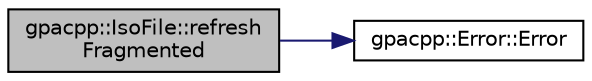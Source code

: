 digraph "gpacpp::IsoFile::refreshFragmented"
{
 // INTERACTIVE_SVG=YES
  edge [fontname="Helvetica",fontsize="10",labelfontname="Helvetica",labelfontsize="10"];
  node [fontname="Helvetica",fontsize="10",shape=record];
  rankdir="LR";
  Node1 [label="gpacpp::IsoFile::refresh\lFragmented",height=0.2,width=0.4,color="black", fillcolor="grey75", style="filled", fontcolor="black"];
  Node1 -> Node2 [color="midnightblue",fontsize="10",style="solid",fontname="Helvetica"];
  Node2 [label="gpacpp::Error::Error",height=0.2,width=0.4,color="black", fillcolor="white", style="filled",URL="$classgpacpp_1_1_error.html#ac371ade2901117e0aad7fad6b6836dee"];
}
